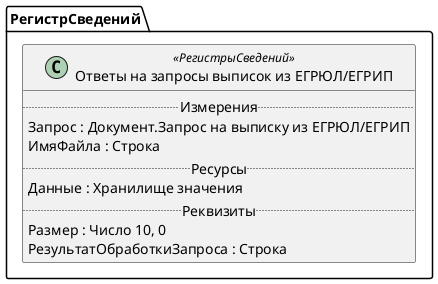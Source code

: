 ﻿@startuml ОтветыНаЗапросыВыпискиИзЕГРЮЛ_ЕГРИП
'!include templates.wsd
'..\include templates.wsd
class РегистрСведений.ОтветыНаЗапросыВыпискиИзЕГРЮЛ_ЕГРИП as "Ответы на запросы выписок из ЕГРЮЛ/ЕГРИП" <<РегистрыСведений>>
{
..Измерения..
Запрос : Документ.Запрос на выписку из ЕГРЮЛ/ЕГРИП
ИмяФайла : Строка
..Ресурсы..
Данные : Хранилище значения
..Реквизиты..
Размер : Число 10, 0
РезультатОбработкиЗапроса : Строка
}
@enduml

